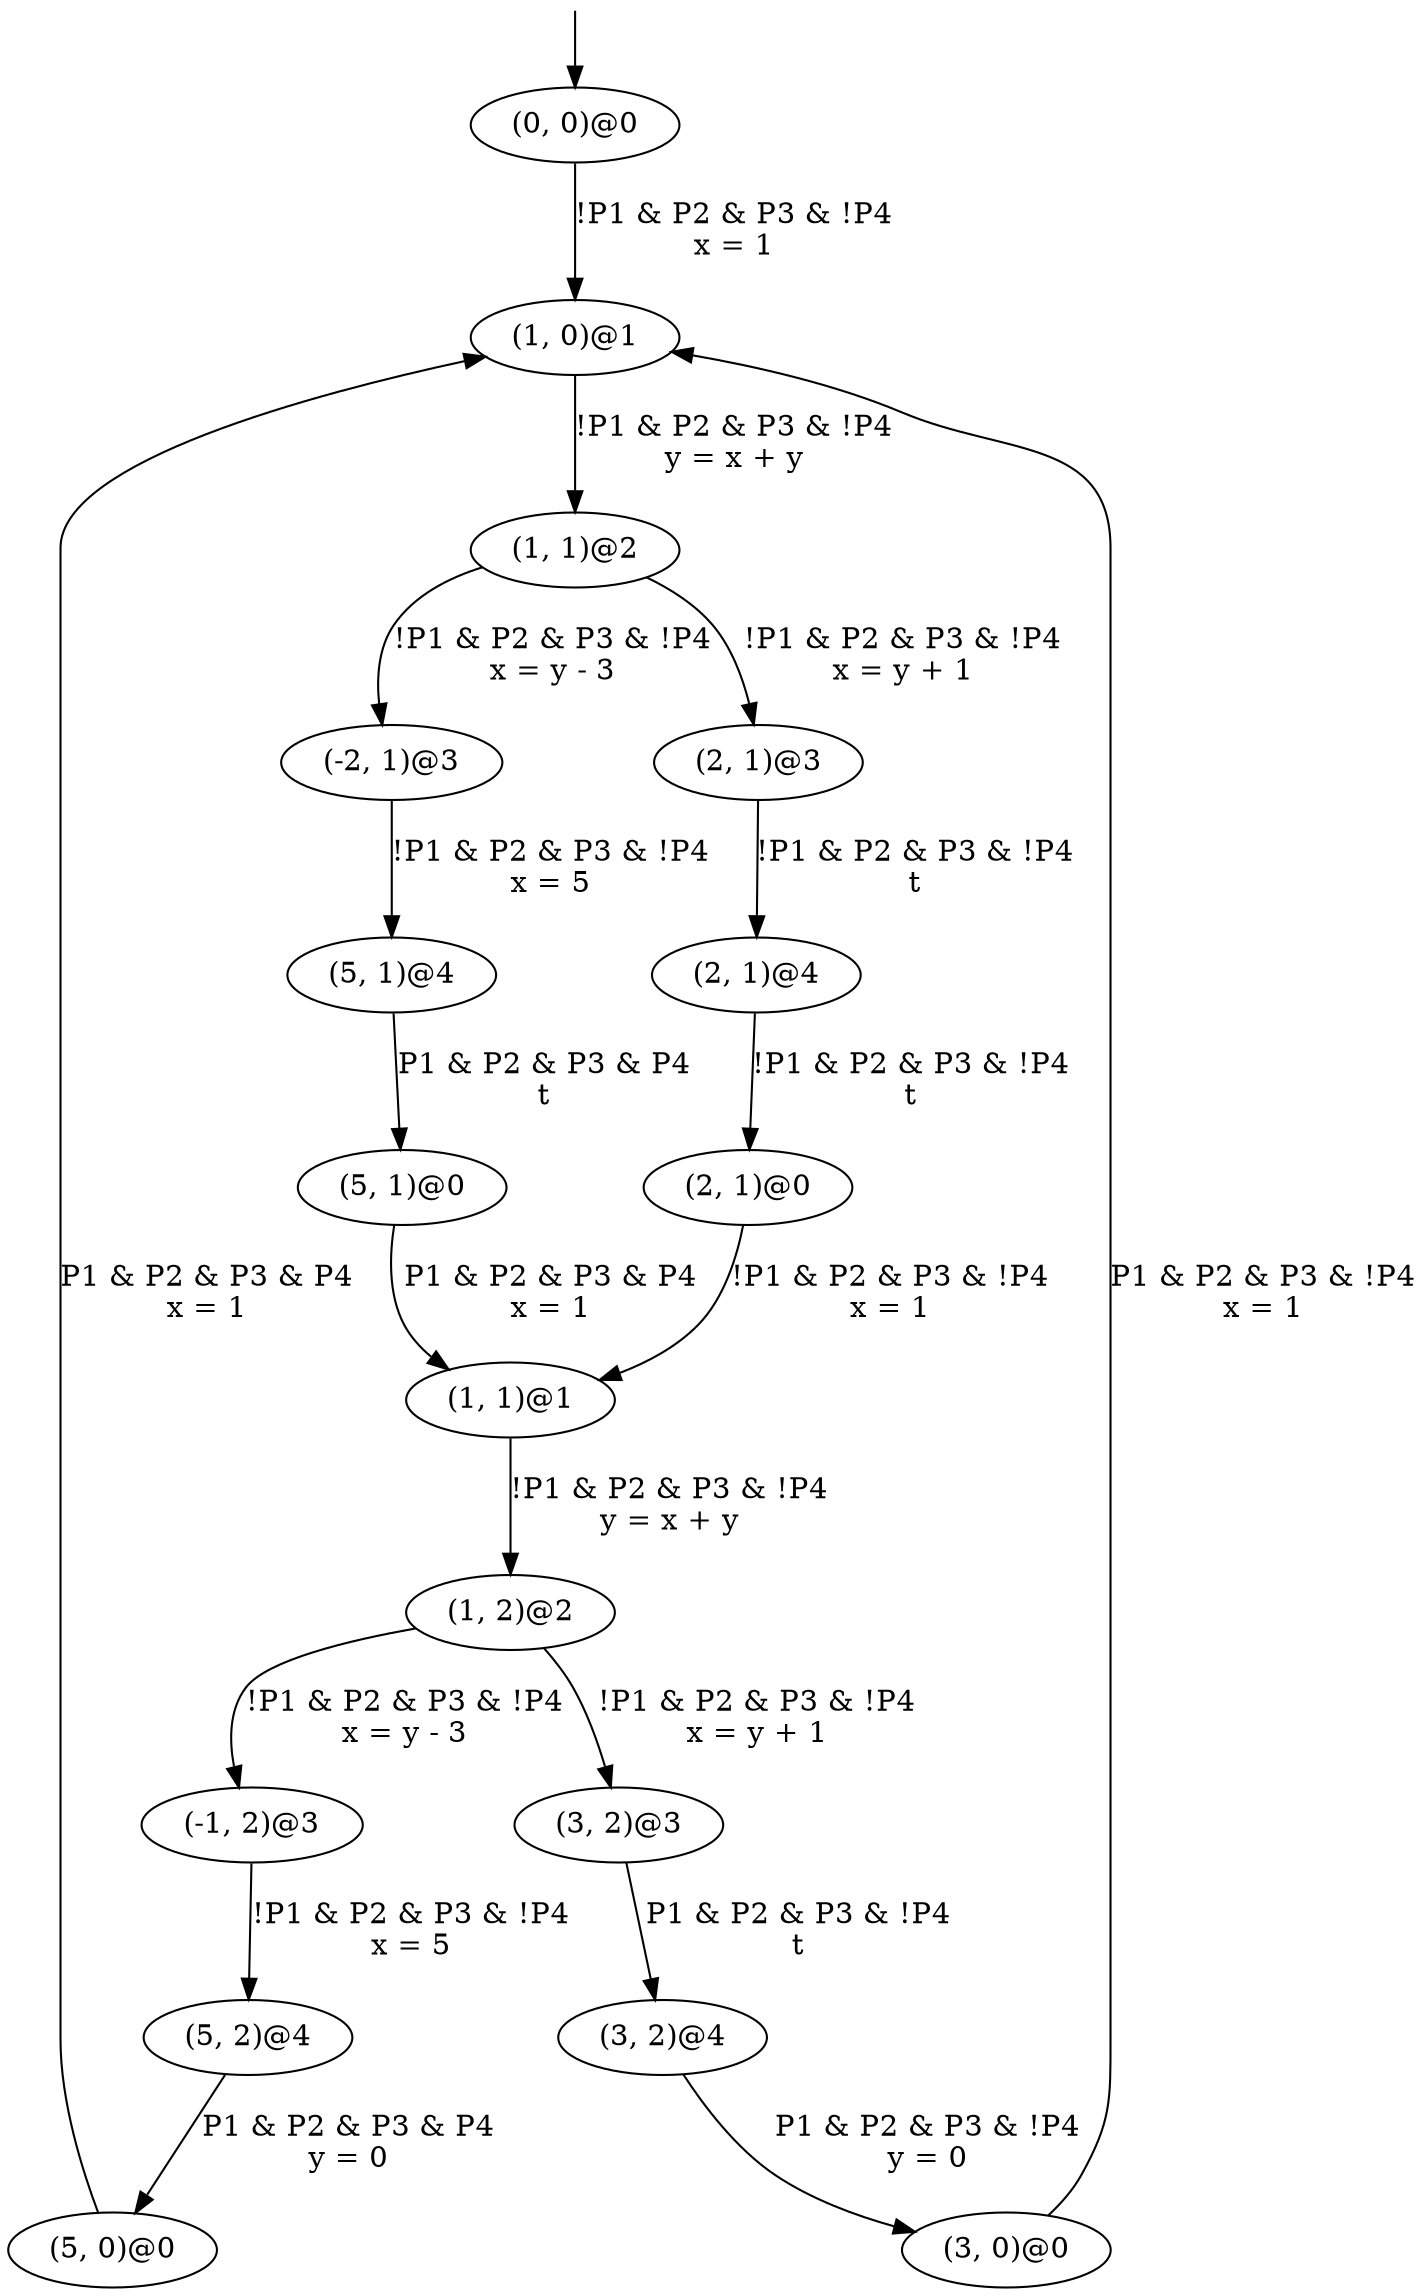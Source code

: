 digraph G {
  0 [label="", style=invis, height=0]
  0 -> 1
  1 [label="(0, 0)@0"]
  1 -> 2 [label="!P1 & P2 & P3 & !P4\nx = 1"]
  2 [label="(1, 0)@1"]
  2 -> 3 [label="!P1 & P2 & P3 & !P4\ny = x + y"]
  3 [label="(1, 1)@2"]
  3 -> 4 [label="!P1 & P2 & P3 & !P4\nx = y - 3"]
  3 -> 5 [label="!P1 & P2 & P3 & !P4\nx = y + 1"]
  4 [label="(-2, 1)@3"]
  4 -> 6 [label="!P1 & P2 & P3 & !P4\nx = 5"]
  5 [label="(2, 1)@3"]
  5 -> 7 [label="!P1 & P2 & P3 & !P4\nt"]
  6 [label="(5, 1)@4"]
  6 -> 8 [label="P1 & P2 & P3 & P4\nt"]
  7 [label="(2, 1)@4"]
  7 -> 9 [label="!P1 & P2 & P3 & !P4\nt"]
  8 [label="(5, 1)@0"]
  8 -> 10 [label="P1 & P2 & P3 & P4\nx = 1"]
  9 [label="(2, 1)@0"]
  9 -> 10 [label="!P1 & P2 & P3 & !P4\nx = 1"]
  10 [label="(1, 1)@1"]
  10 -> 11 [label="!P1 & P2 & P3 & !P4\ny = x + y"]
  11 [label="(1, 2)@2"]
  11 -> 12 [label="!P1 & P2 & P3 & !P4\nx = y - 3"]
  11 -> 13 [label="!P1 & P2 & P3 & !P4\nx = y + 1"]
  12 [label="(-1, 2)@3"]
  12 -> 14 [label="!P1 & P2 & P3 & !P4\nx = 5"]
  13 [label="(3, 2)@3"]
  13 -> 15 [label="P1 & P2 & P3 & !P4\nt"]
  14 [label="(5, 2)@4"]
  14 -> 16 [label="P1 & P2 & P3 & P4\ny = 0"]
  15 [label="(3, 2)@4"]
  15 -> 17 [label="P1 & P2 & P3 & !P4\ny = 0"]
  16 [label="(5, 0)@0"]
  16 -> 2 [label="P1 & P2 & P3 & P4\nx = 1"]
  17 [label="(3, 0)@0"]
  17 -> 2 [label="P1 & P2 & P3 & !P4\nx = 1"]
}

